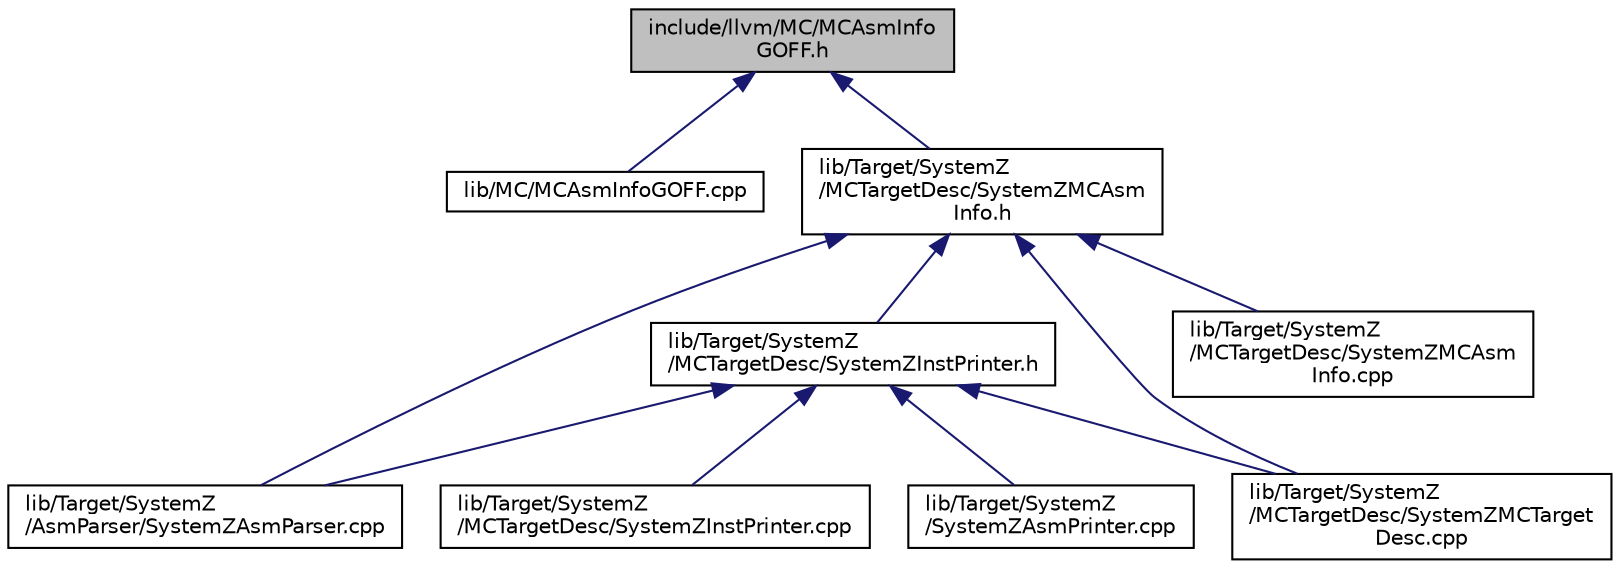 digraph "include/llvm/MC/MCAsmInfoGOFF.h"
{
 // LATEX_PDF_SIZE
  bgcolor="transparent";
  edge [fontname="Helvetica",fontsize="10",labelfontname="Helvetica",labelfontsize="10"];
  node [fontname="Helvetica",fontsize="10",shape=record];
  Node1 [label="include/llvm/MC/MCAsmInfo\lGOFF.h",height=0.2,width=0.4,color="black", fillcolor="grey75", style="filled", fontcolor="black",tooltip=" "];
  Node1 -> Node2 [dir="back",color="midnightblue",fontsize="10",style="solid",fontname="Helvetica"];
  Node2 [label="lib/MC/MCAsmInfoGOFF.cpp",height=0.2,width=0.4,color="black",URL="$MCAsmInfoGOFF_8cpp.html",tooltip=" "];
  Node1 -> Node3 [dir="back",color="midnightblue",fontsize="10",style="solid",fontname="Helvetica"];
  Node3 [label="lib/Target/SystemZ\l/MCTargetDesc/SystemZMCAsm\lInfo.h",height=0.2,width=0.4,color="black",URL="$SystemZMCAsmInfo_8h.html",tooltip=" "];
  Node3 -> Node4 [dir="back",color="midnightblue",fontsize="10",style="solid",fontname="Helvetica"];
  Node4 [label="lib/Target/SystemZ\l/AsmParser/SystemZAsmParser.cpp",height=0.2,width=0.4,color="black",URL="$SystemZAsmParser_8cpp.html",tooltip=" "];
  Node3 -> Node5 [dir="back",color="midnightblue",fontsize="10",style="solid",fontname="Helvetica"];
  Node5 [label="lib/Target/SystemZ\l/MCTargetDesc/SystemZInstPrinter.h",height=0.2,width=0.4,color="black",URL="$SystemZInstPrinter_8h.html",tooltip=" "];
  Node5 -> Node4 [dir="back",color="midnightblue",fontsize="10",style="solid",fontname="Helvetica"];
  Node5 -> Node6 [dir="back",color="midnightblue",fontsize="10",style="solid",fontname="Helvetica"];
  Node6 [label="lib/Target/SystemZ\l/MCTargetDesc/SystemZInstPrinter.cpp",height=0.2,width=0.4,color="black",URL="$SystemZInstPrinter_8cpp.html",tooltip=" "];
  Node5 -> Node7 [dir="back",color="midnightblue",fontsize="10",style="solid",fontname="Helvetica"];
  Node7 [label="lib/Target/SystemZ\l/MCTargetDesc/SystemZMCTarget\lDesc.cpp",height=0.2,width=0.4,color="black",URL="$SystemZMCTargetDesc_8cpp.html",tooltip=" "];
  Node5 -> Node8 [dir="back",color="midnightblue",fontsize="10",style="solid",fontname="Helvetica"];
  Node8 [label="lib/Target/SystemZ\l/SystemZAsmPrinter.cpp",height=0.2,width=0.4,color="black",URL="$SystemZAsmPrinter_8cpp.html",tooltip=" "];
  Node3 -> Node9 [dir="back",color="midnightblue",fontsize="10",style="solid",fontname="Helvetica"];
  Node9 [label="lib/Target/SystemZ\l/MCTargetDesc/SystemZMCAsm\lInfo.cpp",height=0.2,width=0.4,color="black",URL="$SystemZMCAsmInfo_8cpp.html",tooltip=" "];
  Node3 -> Node7 [dir="back",color="midnightblue",fontsize="10",style="solid",fontname="Helvetica"];
}
